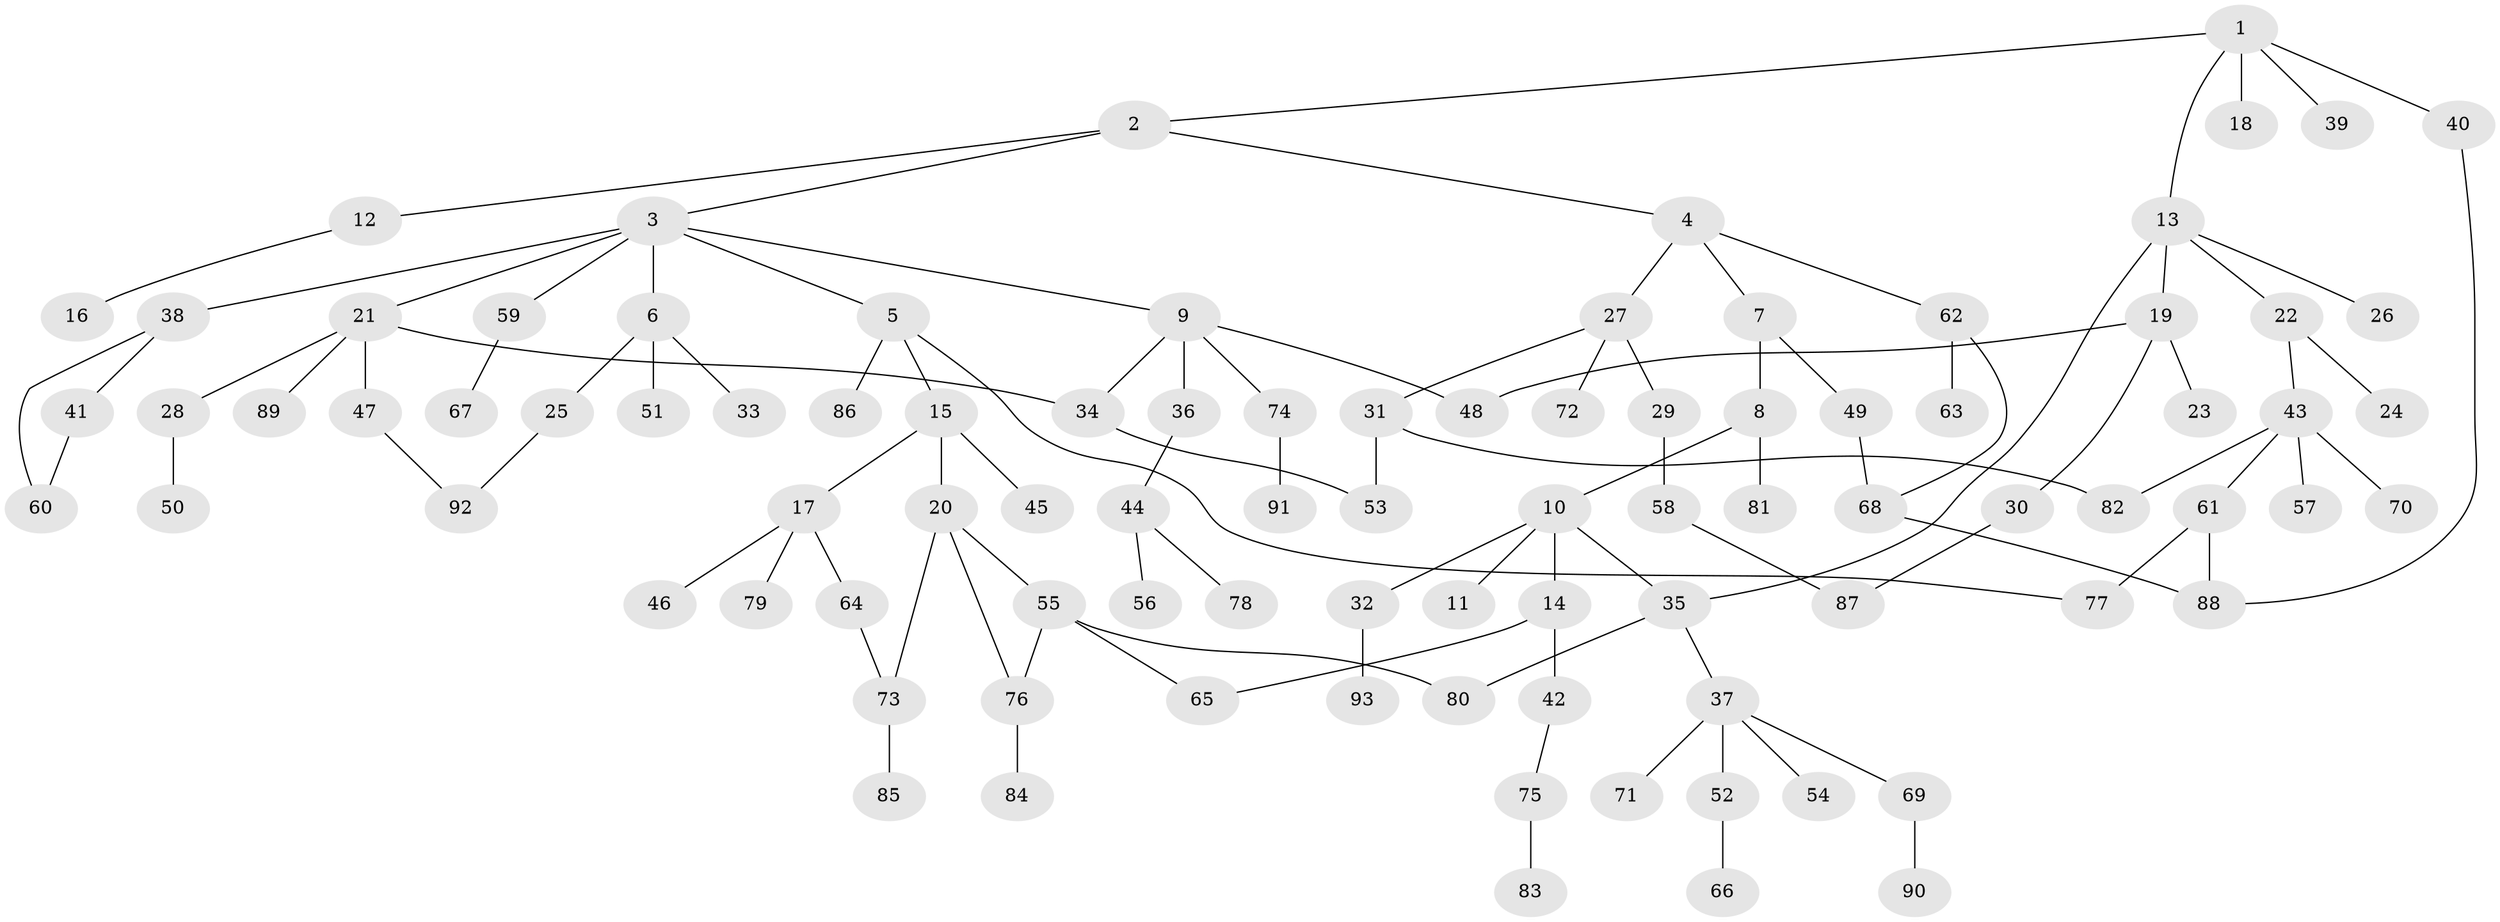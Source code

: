 // coarse degree distribution, {4: 0.16666666666666666, 7: 0.015151515151515152, 3: 0.18181818181818182, 5: 0.030303030303030304, 2: 0.3484848484848485, 1: 0.25757575757575757}
// Generated by graph-tools (version 1.1) at 2025/36/03/04/25 23:36:09]
// undirected, 93 vertices, 108 edges
graph export_dot {
  node [color=gray90,style=filled];
  1;
  2;
  3;
  4;
  5;
  6;
  7;
  8;
  9;
  10;
  11;
  12;
  13;
  14;
  15;
  16;
  17;
  18;
  19;
  20;
  21;
  22;
  23;
  24;
  25;
  26;
  27;
  28;
  29;
  30;
  31;
  32;
  33;
  34;
  35;
  36;
  37;
  38;
  39;
  40;
  41;
  42;
  43;
  44;
  45;
  46;
  47;
  48;
  49;
  50;
  51;
  52;
  53;
  54;
  55;
  56;
  57;
  58;
  59;
  60;
  61;
  62;
  63;
  64;
  65;
  66;
  67;
  68;
  69;
  70;
  71;
  72;
  73;
  74;
  75;
  76;
  77;
  78;
  79;
  80;
  81;
  82;
  83;
  84;
  85;
  86;
  87;
  88;
  89;
  90;
  91;
  92;
  93;
  1 -- 2;
  1 -- 13;
  1 -- 18;
  1 -- 39;
  1 -- 40;
  2 -- 3;
  2 -- 4;
  2 -- 12;
  3 -- 5;
  3 -- 6;
  3 -- 9;
  3 -- 21;
  3 -- 38;
  3 -- 59;
  4 -- 7;
  4 -- 27;
  4 -- 62;
  5 -- 15;
  5 -- 77;
  5 -- 86;
  6 -- 25;
  6 -- 33;
  6 -- 51;
  7 -- 8;
  7 -- 49;
  8 -- 10;
  8 -- 81;
  9 -- 36;
  9 -- 74;
  9 -- 48;
  9 -- 34;
  10 -- 11;
  10 -- 14;
  10 -- 32;
  10 -- 35;
  12 -- 16;
  13 -- 19;
  13 -- 22;
  13 -- 26;
  13 -- 35;
  14 -- 42;
  14 -- 65;
  15 -- 17;
  15 -- 20;
  15 -- 45;
  17 -- 46;
  17 -- 64;
  17 -- 79;
  19 -- 23;
  19 -- 30;
  19 -- 48;
  20 -- 55;
  20 -- 73;
  20 -- 76;
  21 -- 28;
  21 -- 34;
  21 -- 47;
  21 -- 89;
  22 -- 24;
  22 -- 43;
  25 -- 92;
  27 -- 29;
  27 -- 31;
  27 -- 72;
  28 -- 50;
  29 -- 58;
  30 -- 87;
  31 -- 53;
  31 -- 82;
  32 -- 93;
  34 -- 53;
  35 -- 37;
  35 -- 80;
  36 -- 44;
  37 -- 52;
  37 -- 54;
  37 -- 69;
  37 -- 71;
  38 -- 41;
  38 -- 60;
  40 -- 88;
  41 -- 60;
  42 -- 75;
  43 -- 57;
  43 -- 61;
  43 -- 70;
  43 -- 82;
  44 -- 56;
  44 -- 78;
  47 -- 92;
  49 -- 68;
  52 -- 66;
  55 -- 65;
  55 -- 76;
  55 -- 80;
  58 -- 87;
  59 -- 67;
  61 -- 77;
  61 -- 88;
  62 -- 63;
  62 -- 68;
  64 -- 73;
  68 -- 88;
  69 -- 90;
  73 -- 85;
  74 -- 91;
  75 -- 83;
  76 -- 84;
}
